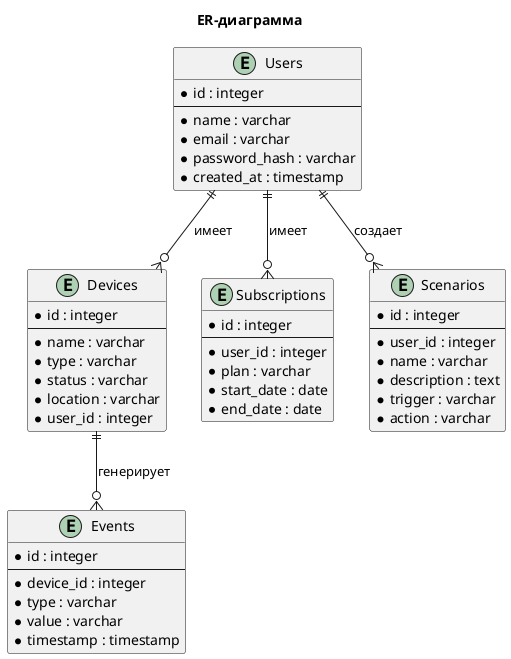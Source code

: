 @startuml
title ER-диаграмма

entity "Users" {
  *id : integer
  --
  *name : varchar
  *email : varchar
  *password_hash : varchar
  *created_at : timestamp
}

entity "Devices" {
  *id : integer
  --
  *name : varchar
  *type : varchar
  *status : varchar
  *location : varchar
  *user_id : integer
}

entity "Subscriptions" {
  *id : integer
  --
  *user_id : integer
  *plan : varchar
  *start_date : date
  *end_date : date
}

entity "Events" {
  *id : integer
  --
  *device_id : integer
  *type : varchar
  *value : varchar
  *timestamp : timestamp
}

entity "Scenarios" {
  *id : integer
  --
  *user_id : integer
  *name : varchar
  *description : text
  *trigger : varchar
  *action : varchar
}

' Связи
Users ||--o{ Devices : "имеет"
Users ||--o{ Subscriptions : "имеет"
Devices ||--o{ Events : "генерирует"
Users ||--o{ Scenarios : "создает"
@enduml
